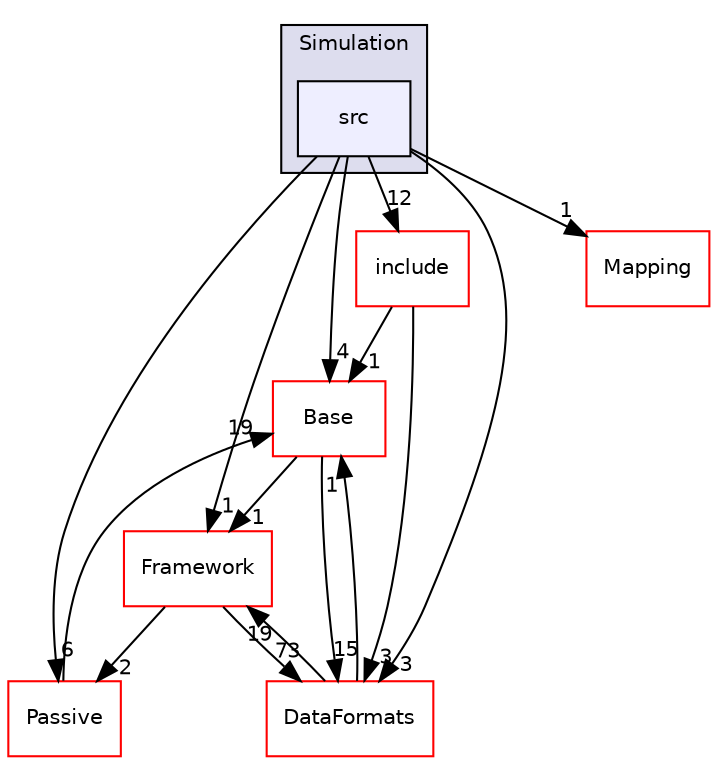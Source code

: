 digraph "/home/travis/build/AliceO2Group/AliceO2/Detectors/MUON/MCH/Simulation/src" {
  bgcolor=transparent;
  compound=true
  node [ fontsize="10", fontname="Helvetica"];
  edge [ labelfontsize="10", labelfontname="Helvetica"];
  subgraph clusterdir_e4cb5181a3c884468a78a261ced84e7b {
    graph [ bgcolor="#ddddee", pencolor="black", label="Simulation" fontname="Helvetica", fontsize="10", URL="dir_e4cb5181a3c884468a78a261ced84e7b.html"]
  dir_8e864c1c886fb9a88af672544595837b [shape=box, label="src", style="filled", fillcolor="#eeeeff", pencolor="black", URL="dir_8e864c1c886fb9a88af672544595837b.html"];
  }
  dir_37c90836491b695b472bf98d1be8336b [shape=box label="Base" color="red" URL="dir_37c90836491b695b472bf98d1be8336b.html"];
  dir_3dca47489aa3153ac3c60c079f5f624d [shape=box label="include" color="red" URL="dir_3dca47489aa3153ac3c60c079f5f624d.html"];
  dir_f01815b857f9009bea48e2cb39492245 [shape=box label="Passive" color="red" URL="dir_f01815b857f9009bea48e2cb39492245.html"];
  dir_bcbb2cf9a3d3d83e5515c82071a07177 [shape=box label="Framework" color="red" URL="dir_bcbb2cf9a3d3d83e5515c82071a07177.html"];
  dir_2171f7ec022c5423887b07c69b2f5b48 [shape=box label="DataFormats" color="red" URL="dir_2171f7ec022c5423887b07c69b2f5b48.html"];
  dir_b098e3604916eca5f90f2bb1c75b7880 [shape=box label="Mapping" color="red" URL="dir_b098e3604916eca5f90f2bb1c75b7880.html"];
  dir_8e864c1c886fb9a88af672544595837b->dir_37c90836491b695b472bf98d1be8336b [headlabel="4", labeldistance=1.5 headhref="dir_000238_000293.html"];
  dir_8e864c1c886fb9a88af672544595837b->dir_3dca47489aa3153ac3c60c079f5f624d [headlabel="12", labeldistance=1.5 headhref="dir_000238_000222.html"];
  dir_8e864c1c886fb9a88af672544595837b->dir_f01815b857f9009bea48e2cb39492245 [headlabel="6", labeldistance=1.5 headhref="dir_000238_000654.html"];
  dir_8e864c1c886fb9a88af672544595837b->dir_bcbb2cf9a3d3d83e5515c82071a07177 [headlabel="1", labeldistance=1.5 headhref="dir_000238_000063.html"];
  dir_8e864c1c886fb9a88af672544595837b->dir_2171f7ec022c5423887b07c69b2f5b48 [headlabel="3", labeldistance=1.5 headhref="dir_000238_000090.html"];
  dir_8e864c1c886fb9a88af672544595837b->dir_b098e3604916eca5f90f2bb1c75b7880 [headlabel="1", labeldistance=1.5 headhref="dir_000238_000575.html"];
  dir_37c90836491b695b472bf98d1be8336b->dir_bcbb2cf9a3d3d83e5515c82071a07177 [headlabel="1", labeldistance=1.5 headhref="dir_000293_000063.html"];
  dir_37c90836491b695b472bf98d1be8336b->dir_2171f7ec022c5423887b07c69b2f5b48 [headlabel="15", labeldistance=1.5 headhref="dir_000293_000090.html"];
  dir_3dca47489aa3153ac3c60c079f5f624d->dir_37c90836491b695b472bf98d1be8336b [headlabel="1", labeldistance=1.5 headhref="dir_000222_000293.html"];
  dir_3dca47489aa3153ac3c60c079f5f624d->dir_2171f7ec022c5423887b07c69b2f5b48 [headlabel="3", labeldistance=1.5 headhref="dir_000222_000090.html"];
  dir_f01815b857f9009bea48e2cb39492245->dir_37c90836491b695b472bf98d1be8336b [headlabel="19", labeldistance=1.5 headhref="dir_000654_000293.html"];
  dir_bcbb2cf9a3d3d83e5515c82071a07177->dir_f01815b857f9009bea48e2cb39492245 [headlabel="2", labeldistance=1.5 headhref="dir_000063_000654.html"];
  dir_bcbb2cf9a3d3d83e5515c82071a07177->dir_2171f7ec022c5423887b07c69b2f5b48 [headlabel="73", labeldistance=1.5 headhref="dir_000063_000090.html"];
  dir_2171f7ec022c5423887b07c69b2f5b48->dir_37c90836491b695b472bf98d1be8336b [headlabel="1", labeldistance=1.5 headhref="dir_000090_000293.html"];
  dir_2171f7ec022c5423887b07c69b2f5b48->dir_bcbb2cf9a3d3d83e5515c82071a07177 [headlabel="19", labeldistance=1.5 headhref="dir_000090_000063.html"];
}
